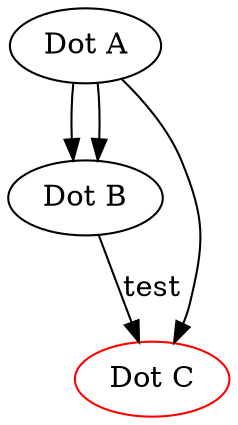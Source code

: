 // The Test Table
digraph {
	A [label="Dot A"]
	B [label="Dot B"]
	C [label="Dot C" color=red]
	A -> B
	A -> C
	A -> B
	B -> C [label=test]
}
